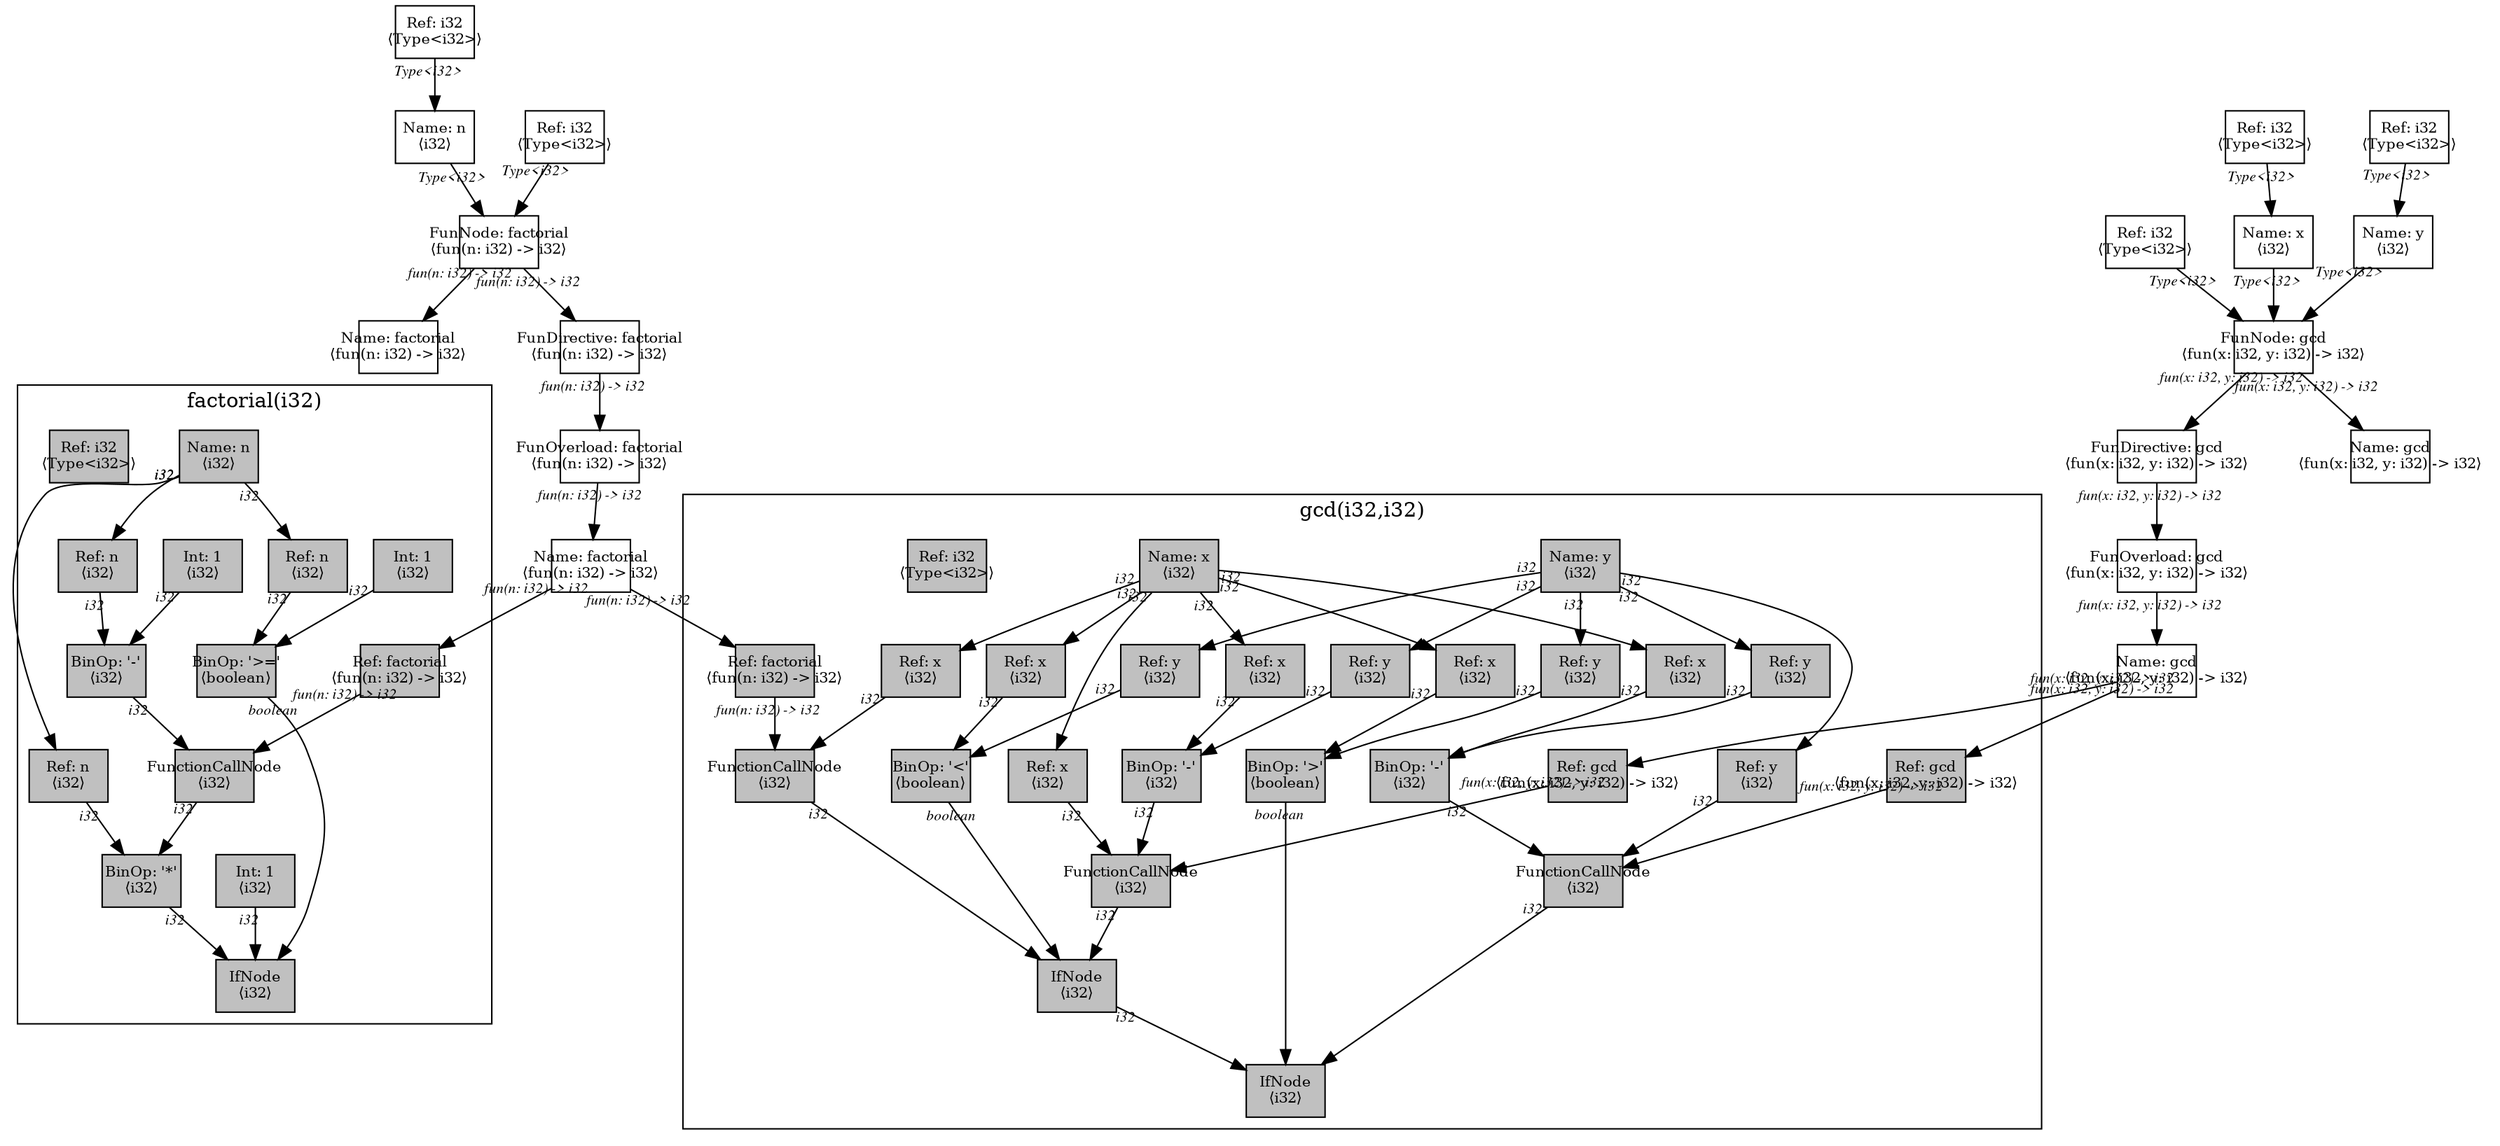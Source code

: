 digraph Document {
  node [shape=box,fixedsize=shape fontsize=10]
  1 [label="FunOverload: factorial\n⟨fun(n: i32) -> i32⟩", fillcolor=grey];
  2 [label="FunDirective: factorial\n⟨fun(n: i32) -> i32⟩", fillcolor=grey];
  3 [label="FunNode: factorial\n⟨fun(n: i32) -> i32⟩", fillcolor=grey];
  4 [label="Ref: i32\n⟨Type<i32>⟩", fillcolor=grey];
  5 [label="Name: n\n⟨i32⟩", fillcolor=grey];
  6 [label="Ref: i32\n⟨Type<i32>⟩", fillcolor=grey];
  7 [label="Name: factorial\n⟨fun(n: i32) -> i32⟩", fillcolor=grey];
  8 [label="Name: factorial\n⟨fun(n: i32) -> i32⟩", fillcolor=grey];
  9 [label="FunOverload: gcd\n⟨fun(x: i32, y: i32) -> i32⟩", fillcolor=grey];
  10 [label="FunDirective: gcd\n⟨fun(x: i32, y: i32) -> i32⟩", fillcolor=grey];
  11 [label="FunNode: gcd\n⟨fun(x: i32, y: i32) -> i32⟩", fillcolor=grey];
  12 [label="Ref: i32\n⟨Type<i32>⟩", fillcolor=grey];
  13 [label="Name: x\n⟨i32⟩", fillcolor=grey];
  14 [label="Ref: i32\n⟨Type<i32>⟩", fillcolor=grey];
  15 [label="Name: y\n⟨i32⟩", fillcolor=grey];
  16 [label="Ref: i32\n⟨Type<i32>⟩", fillcolor=grey];
  17 [label="Name: gcd\n⟨fun(x: i32, y: i32) -> i32⟩", fillcolor=grey];
  18 [label="Name: gcd\n⟨fun(x: i32, y: i32) -> i32⟩", fillcolor=grey];
  subgraph cluster0 {
    node [style=filled, fillcolor=grey];
    19 [label="Name: n\n⟨i32⟩", fillcolor=grey];
    20 [label="IfNode\n⟨i32⟩", fillcolor=grey];
    21 [label="BinOp: '*'\n⟨i32⟩", fillcolor=grey];
    22 [label="Ref: n\n⟨i32⟩", fillcolor=grey];
    23 [label="FunctionCallNode\n⟨i32⟩", fillcolor=grey];
    24 [label="Ref: factorial\n⟨fun(n: i32) -> i32⟩", fillcolor=grey];
    25 [label="BinOp: '-'\n⟨i32⟩", fillcolor=grey];
    26 [label="Ref: n\n⟨i32⟩", fillcolor=grey];
    27 [label="Int: 1\n⟨i32⟩", fillcolor=grey];
    28 [label="BinOp: '>='\n⟨boolean⟩", fillcolor=grey];
    29 [label="Ref: n\n⟨i32⟩", fillcolor=grey];
    30 [label="Int: 1\n⟨i32⟩", fillcolor=grey];
    31 [label="Int: 1\n⟨i32⟩", fillcolor=grey];
    32 [label="Ref: i32\n⟨Type<i32>⟩", fillcolor=grey];
    19 -> 22[taillabel="i32" labeldistance="1" fontname="times  italic" fontsize = 10 color="black" ];
    19 -> 26[taillabel="i32" labeldistance="1" fontname="times  italic" fontsize = 10 color="black" ];
    19 -> 29[taillabel="i32" labeldistance="1" fontname="times  italic" fontsize = 10 color="black" ];
    21 -> 20[taillabel="i32" labeldistance="1" fontname="times  italic" fontsize = 10 color="black" ];
    22 -> 21[taillabel="i32" labeldistance="1" fontname="times  italic" fontsize = 10 color="black" ];
    23 -> 21[taillabel="i32" labeldistance="1" fontname="times  italic" fontsize = 10 color="black" ];
    24 -> 23[taillabel="fun(n: i32) -> i32" labeldistance="1" fontname="times  italic" fontsize = 10 color="black" ];
    25 -> 23[taillabel="i32" labeldistance="1" fontname="times  italic" fontsize = 10 color="black" ];
    26 -> 25[taillabel="i32" labeldistance="1" fontname="times  italic" fontsize = 10 color="black" ];
    27 -> 25[taillabel="i32" labeldistance="1" fontname="times  italic" fontsize = 10 color="black" ];
    28 -> 20[taillabel="boolean" labeldistance="1" fontname="times  italic" fontsize = 10 color="black" ];
    29 -> 28[taillabel="i32" labeldistance="1" fontname="times  italic" fontsize = 10 color="black" ];
    30 -> 28[taillabel="i32" labeldistance="1" fontname="times  italic" fontsize = 10 color="black" ];
    31 -> 20[taillabel="i32" labeldistance="1" fontname="times  italic" fontsize = 10 color="black" ];
  label = "factorial(i32)";
}
  subgraph cluster1 {
    node [style=filled, fillcolor=grey];
    33 [label="Name: x\n⟨i32⟩", fillcolor=grey];
    34 [label="Name: y\n⟨i32⟩", fillcolor=grey];
    35 [label="IfNode\n⟨i32⟩", fillcolor=grey];
    36 [label="FunctionCallNode\n⟨i32⟩", fillcolor=grey];
    37 [label="Ref: gcd\n⟨fun(x: i32, y: i32) -> i32⟩", fillcolor=grey];
    38 [label="BinOp: '-'\n⟨i32⟩", fillcolor=grey];
    39 [label="Ref: x\n⟨i32⟩", fillcolor=grey];
    40 [label="Ref: y\n⟨i32⟩", fillcolor=grey];
    41 [label="Ref: y\n⟨i32⟩", fillcolor=grey];
    42 [label="BinOp: '>'\n⟨boolean⟩", fillcolor=grey];
    43 [label="Ref: x\n⟨i32⟩", fillcolor=grey];
    44 [label="Ref: y\n⟨i32⟩", fillcolor=grey];
    45 [label="IfNode\n⟨i32⟩", fillcolor=grey];
    46 [label="FunctionCallNode\n⟨i32⟩", fillcolor=grey];
    47 [label="Ref: gcd\n⟨fun(x: i32, y: i32) -> i32⟩", fillcolor=grey];
    48 [label="Ref: x\n⟨i32⟩", fillcolor=grey];
    49 [label="BinOp: '-'\n⟨i32⟩", fillcolor=grey];
    50 [label="Ref: y\n⟨i32⟩", fillcolor=grey];
    51 [label="Ref: x\n⟨i32⟩", fillcolor=grey];
    52 [label="BinOp: '<'\n⟨boolean⟩", fillcolor=grey];
    53 [label="Ref: x\n⟨i32⟩", fillcolor=grey];
    54 [label="Ref: y\n⟨i32⟩", fillcolor=grey];
    55 [label="FunctionCallNode\n⟨i32⟩", fillcolor=grey];
    56 [label="Ref: factorial\n⟨fun(n: i32) -> i32⟩", fillcolor=grey];
    57 [label="Ref: x\n⟨i32⟩", fillcolor=grey];
    58 [label="Ref: i32\n⟨Type<i32>⟩", fillcolor=grey];
    33 -> 39[taillabel="i32" labeldistance="1" fontname="times  italic" fontsize = 10 color="black" ];
    33 -> 43[taillabel="i32" labeldistance="1" fontname="times  italic" fontsize = 10 color="black" ];
    33 -> 48[taillabel="i32" labeldistance="1" fontname="times  italic" fontsize = 10 color="black" ];
    33 -> 51[taillabel="i32" labeldistance="1" fontname="times  italic" fontsize = 10 color="black" ];
    33 -> 53[taillabel="i32" labeldistance="1" fontname="times  italic" fontsize = 10 color="black" ];
    33 -> 57[taillabel="i32" labeldistance="1" fontname="times  italic" fontsize = 10 color="black" ];
    34 -> 40[taillabel="i32" labeldistance="1" fontname="times  italic" fontsize = 10 color="black" ];
    34 -> 41[taillabel="i32" labeldistance="1" fontname="times  italic" fontsize = 10 color="black" ];
    34 -> 44[taillabel="i32" labeldistance="1" fontname="times  italic" fontsize = 10 color="black" ];
    34 -> 50[taillabel="i32" labeldistance="1" fontname="times  italic" fontsize = 10 color="black" ];
    34 -> 54[taillabel="i32" labeldistance="1" fontname="times  italic" fontsize = 10 color="black" ];
    36 -> 35[taillabel="i32" labeldistance="1" fontname="times  italic" fontsize = 10 color="black" ];
    37 -> 36[taillabel="fun(x: i32, y: i32) -> i32" labeldistance="1" fontname="times  italic" fontsize = 10 color="black" ];
    38 -> 36[taillabel="i32" labeldistance="1" fontname="times  italic" fontsize = 10 color="black" ];
    39 -> 38[taillabel="i32" labeldistance="1" fontname="times  italic" fontsize = 10 color="black" ];
    40 -> 38[taillabel="i32" labeldistance="1" fontname="times  italic" fontsize = 10 color="black" ];
    41 -> 36[taillabel="i32" labeldistance="1" fontname="times  italic" fontsize = 10 color="black" ];
    42 -> 35[taillabel="boolean" labeldistance="1" fontname="times  italic" fontsize = 10 color="black" ];
    43 -> 42[taillabel="i32" labeldistance="1" fontname="times  italic" fontsize = 10 color="black" ];
    44 -> 42[taillabel="i32" labeldistance="1" fontname="times  italic" fontsize = 10 color="black" ];
    45 -> 35[taillabel="i32" labeldistance="1" fontname="times  italic" fontsize = 10 color="black" ];
    46 -> 45[taillabel="i32" labeldistance="1" fontname="times  italic" fontsize = 10 color="black" ];
    47 -> 46[taillabel="fun(x: i32, y: i32) -> i32" labeldistance="1" fontname="times  italic" fontsize = 10 color="black" ];
    48 -> 46[taillabel="i32" labeldistance="1" fontname="times  italic" fontsize = 10 color="black" ];
    49 -> 46[taillabel="i32" labeldistance="1" fontname="times  italic" fontsize = 10 color="black" ];
    50 -> 49[taillabel="i32" labeldistance="1" fontname="times  italic" fontsize = 10 color="black" ];
    51 -> 49[taillabel="i32" labeldistance="1" fontname="times  italic" fontsize = 10 color="black" ];
    52 -> 45[taillabel="boolean" labeldistance="1" fontname="times  italic" fontsize = 10 color="black" ];
    53 -> 52[taillabel="i32" labeldistance="1" fontname="times  italic" fontsize = 10 color="black" ];
    54 -> 52[taillabel="i32" labeldistance="1" fontname="times  italic" fontsize = 10 color="black" ];
    55 -> 45[taillabel="i32" labeldistance="1" fontname="times  italic" fontsize = 10 color="black" ];
    56 -> 55[taillabel="fun(n: i32) -> i32" labeldistance="1" fontname="times  italic" fontsize = 10 color="black" ];
    57 -> 55[taillabel="i32" labeldistance="1" fontname="times  italic" fontsize = 10 color="black" ];
  label = "gcd(i32,i32)";
}
  1 -> 8[taillabel="fun(n: i32) -> i32" labeldistance="1" fontname="times  italic" fontsize = 10 color="black" ];
  2 -> 1[taillabel="fun(n: i32) -> i32" labeldistance="1" fontname="times  italic" fontsize = 10 color="black" ];
  3 -> 7[taillabel="fun(n: i32) -> i32" labeldistance="1" fontname="times  italic" fontsize = 10 color="black" ];
  3 -> 2[taillabel="fun(n: i32) -> i32" labeldistance="1" fontname="times  italic" fontsize = 10 color="black" ];
  4 -> 5[taillabel="Type<i32>" labeldistance="1" fontname="times  italic" fontsize = 10 color="black" ];
  5 -> 3[taillabel="Type<i32>" labeldistance="1" fontname="times  italic" fontsize = 10 color="black" ];
  6 -> 3[taillabel="Type<i32>" labeldistance="1" fontname="times  italic" fontsize = 10 color="black" ];
  8 -> 24[taillabel="fun(n: i32) -> i32" labeldistance="1" fontname="times  italic" fontsize = 10 color="black" ];
  8 -> 56[taillabel="fun(n: i32) -> i32" labeldistance="1" fontname="times  italic" fontsize = 10 color="black" ];
  9 -> 18[taillabel="fun(x: i32, y: i32) -> i32" labeldistance="1" fontname="times  italic" fontsize = 10 color="black" ];
  10 -> 9[taillabel="fun(x: i32, y: i32) -> i32" labeldistance="1" fontname="times  italic" fontsize = 10 color="black" ];
  11 -> 17[taillabel="fun(x: i32, y: i32) -> i32" labeldistance="1" fontname="times  italic" fontsize = 10 color="black" ];
  11 -> 10[taillabel="fun(x: i32, y: i32) -> i32" labeldistance="1" fontname="times  italic" fontsize = 10 color="black" ];
  12 -> 13[taillabel="Type<i32>" labeldistance="1" fontname="times  italic" fontsize = 10 color="black" ];
  13 -> 11[taillabel="Type<i32>" labeldistance="1" fontname="times  italic" fontsize = 10 color="black" ];
  14 -> 15[taillabel="Type<i32>" labeldistance="1" fontname="times  italic" fontsize = 10 color="black" ];
  15 -> 11[taillabel="Type<i32>" labeldistance="1" fontname="times  italic" fontsize = 10 color="black" ];
  16 -> 11[taillabel="Type<i32>" labeldistance="1" fontname="times  italic" fontsize = 10 color="black" ];
  18 -> 37[taillabel="fun(x: i32, y: i32) -> i32" labeldistance="1" fontname="times  italic" fontsize = 10 color="black" ];
  18 -> 47[taillabel="fun(x: i32, y: i32) -> i32" labeldistance="1" fontname="times  italic" fontsize = 10 color="black" ];
  label="";
}
